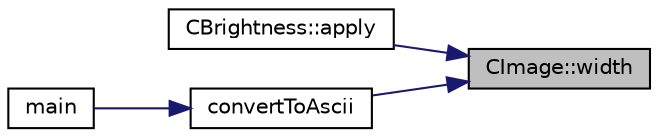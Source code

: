 digraph "CImage::width"
{
 // LATEX_PDF_SIZE
  edge [fontname="Helvetica",fontsize="10",labelfontname="Helvetica",labelfontsize="10"];
  node [fontname="Helvetica",fontsize="10",shape=record];
  rankdir="RL";
  Node1 [label="CImage::width",height=0.2,width=0.4,color="black", fillcolor="grey75", style="filled", fontcolor="black",tooltip=" "];
  Node1 -> Node2 [dir="back",color="midnightblue",fontsize="10",style="solid"];
  Node2 [label="CBrightness::apply",height=0.2,width=0.4,color="black", fillcolor="white", style="filled",URL="$classCBrightness.html#aee4e52fe58f282a99ebe395aa35e238a",tooltip=" "];
  Node1 -> Node3 [dir="back",color="midnightblue",fontsize="10",style="solid"];
  Node3 [label="convertToAscii",height=0.2,width=0.4,color="black", fillcolor="white", style="filled",URL="$convertToAscii_8cpp.html#aac5ae5e83a9774f20f9db6eec0fc0032",tooltip=" "];
  Node3 -> Node4 [dir="back",color="midnightblue",fontsize="10",style="solid"];
  Node4 [label="main",height=0.2,width=0.4,color="black", fillcolor="white", style="filled",URL="$main_8cpp.html#a0ddf1224851353fc92bfbff6f499fa97",tooltip=" "];
}
